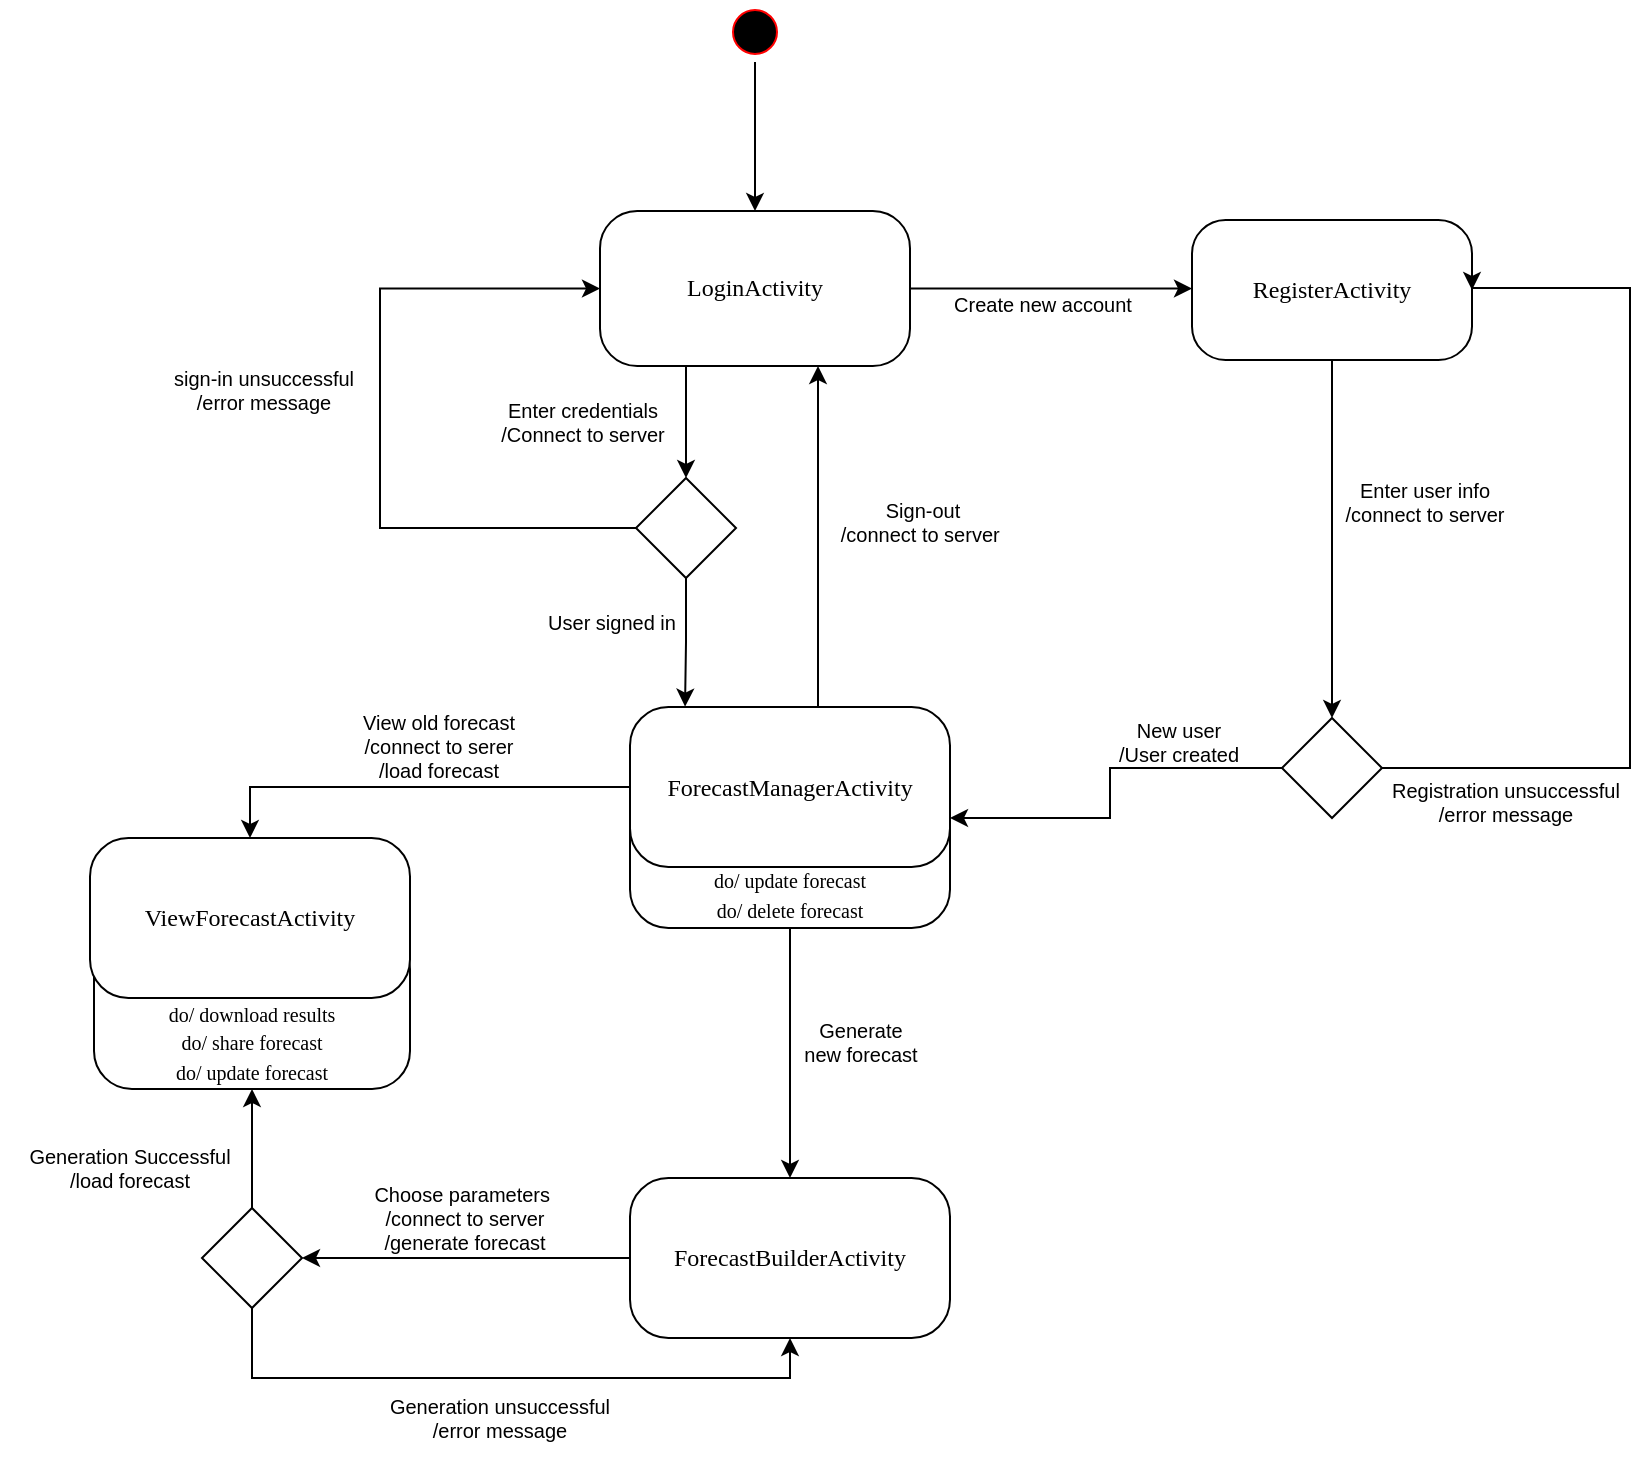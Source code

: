 <mxfile version="14.4.3" type="device"><diagram name="Page-1" id="58cdce13-f638-feb5-8d6f-7d28b1aa9fa0"><mxGraphModel dx="1422" dy="791" grid="1" gridSize="10" guides="1" tooltips="1" connect="1" arrows="1" fold="1" page="1" pageScale="1" pageWidth="1100" pageHeight="850" background="#ffffff" math="0" shadow="0"><root><mxCell id="0"/><mxCell id="1" parent="0"/><mxCell id="T7fV5mucEzHCdV8wGErT-19" style="edgeStyle=orthogonalEdgeStyle;rounded=0;orthogonalLoop=1;jettySize=auto;html=1;" edge="1" parent="1" source="4D-wiklD7kkTZgOBQLI2-16" target="T7fV5mucEzHCdV8wGErT-16"><mxGeometry relative="1" as="geometry"/></mxCell><mxCell id="4D-wiklD7kkTZgOBQLI2-16" value="ForecastBuilderActivity" style="rounded=1;whiteSpace=wrap;html=1;arcSize=24;shadow=0;comic=0;labelBackgroundColor=none;fontFamily=Verdana;fontSize=12;fontColor=#000000;align=center;aspect=fixed;direction=east;" parent="1" vertex="1"><mxGeometry x="435" y="660" width="160" height="80" as="geometry"/></mxCell><mxCell id="T7fV5mucEzHCdV8wGErT-25" style="edgeStyle=orthogonalEdgeStyle;rounded=0;orthogonalLoop=1;jettySize=auto;html=1;entryX=0.5;entryY=0;entryDx=0;entryDy=0;" edge="1" parent="1" source="382b91b5511bd0f7-1" target="4D-wiklD7kkTZgOBQLI2-3"><mxGeometry relative="1" as="geometry"/></mxCell><mxCell id="382b91b5511bd0f7-1" value="" style="ellipse;html=1;shape=startState;fillColor=#000000;strokeColor=#ff0000;rounded=1;shadow=0;comic=0;labelBackgroundColor=none;fontFamily=Verdana;fontSize=12;fontColor=#000000;align=center;direction=south;" parent="1" vertex="1"><mxGeometry x="482.5" y="72" width="30" height="30" as="geometry"/></mxCell><mxCell id="yANV_cJkJwUQ-5siaTSS-15" value="" style="edgeStyle=orthogonalEdgeStyle;rounded=0;orthogonalLoop=1;jettySize=auto;html=1;" parent="1" source="4D-wiklD7kkTZgOBQLI2-3" target="4D-wiklD7kkTZgOBQLI2-17" edge="1"><mxGeometry relative="1" as="geometry"><Array as="points"><mxPoint x="646" y="216"/><mxPoint x="646" y="215"/></Array></mxGeometry></mxCell><mxCell id="yANV_cJkJwUQ-5siaTSS-27" style="edgeStyle=orthogonalEdgeStyle;rounded=0;orthogonalLoop=1;jettySize=auto;html=1;startArrow=classic;startFill=1;endArrow=none;endFill=0;entryX=0.5;entryY=0;entryDx=0;entryDy=0;" parent="1" source="4D-wiklD7kkTZgOBQLI2-3" edge="1" target="yANV_cJkJwUQ-5siaTSS-8"><mxGeometry relative="1" as="geometry"><mxPoint x="529" y="390" as="targetPoint"/><Array as="points"><mxPoint x="529" y="460"/></Array></mxGeometry></mxCell><mxCell id="T7fV5mucEzHCdV8wGErT-28" style="edgeStyle=orthogonalEdgeStyle;rounded=0;orthogonalLoop=1;jettySize=auto;html=1;entryX=0.5;entryY=0;entryDx=0;entryDy=0;" edge="1" parent="1" source="4D-wiklD7kkTZgOBQLI2-3" target="T7fV5mucEzHCdV8wGErT-24"><mxGeometry relative="1" as="geometry"><Array as="points"><mxPoint x="463" y="270"/><mxPoint x="463" y="270"/></Array></mxGeometry></mxCell><mxCell id="4D-wiklD7kkTZgOBQLI2-3" value="LoginActivity" style="rounded=1;whiteSpace=wrap;html=1;arcSize=24;shadow=0;comic=0;labelBackgroundColor=none;fontFamily=Verdana;fontSize=12;fontColor=#000000;align=center;aspect=fixed;direction=east;" parent="1" vertex="1"><mxGeometry x="420" y="176.5" width="155" height="77.5" as="geometry"/></mxCell><mxCell id="yANV_cJkJwUQ-5siaTSS-40" style="edgeStyle=orthogonalEdgeStyle;rounded=0;orthogonalLoop=1;jettySize=auto;html=1;startArrow=none;startFill=0;endArrow=classic;endFill=1;" parent="1" source="4D-wiklD7kkTZgOBQLI2-17" target="yANV_cJkJwUQ-5siaTSS-39" edge="1"><mxGeometry relative="1" as="geometry"/></mxCell><mxCell id="4D-wiklD7kkTZgOBQLI2-17" value="RegisterActivity" style="rounded=1;whiteSpace=wrap;html=1;arcSize=24;shadow=0;comic=0;labelBackgroundColor=none;fontFamily=Verdana;fontSize=12;fontColor=#000000;align=center;aspect=fixed;direction=east;" parent="1" vertex="1"><mxGeometry x="716" y="181" width="140" height="70" as="geometry"/></mxCell><mxCell id="yANV_cJkJwUQ-5siaTSS-20" style="edgeStyle=orthogonalEdgeStyle;rounded=0;orthogonalLoop=1;jettySize=auto;html=1;exitX=0.5;exitY=1;exitDx=0;exitDy=0;" parent="1" edge="1"><mxGeometry relative="1" as="geometry"><mxPoint x="275" y="370" as="sourcePoint"/><mxPoint x="275" y="370" as="targetPoint"/></mxGeometry></mxCell><mxCell id="yANV_cJkJwUQ-5siaTSS-41" style="edgeStyle=orthogonalEdgeStyle;rounded=0;orthogonalLoop=1;jettySize=auto;html=1;startArrow=none;startFill=0;endArrow=classic;endFill=1;" parent="1" source="yANV_cJkJwUQ-5siaTSS-39" target="yANV_cJkJwUQ-5siaTSS-8" edge="1"><mxGeometry relative="1" as="geometry"><Array as="points"><mxPoint x="675" y="455"/><mxPoint x="675" y="480"/></Array></mxGeometry></mxCell><mxCell id="T7fV5mucEzHCdV8wGErT-1" style="edgeStyle=orthogonalEdgeStyle;rounded=0;orthogonalLoop=1;jettySize=auto;html=1;exitX=1;exitY=0.5;exitDx=0;exitDy=0;entryX=1;entryY=0.5;entryDx=0;entryDy=0;" edge="1" parent="1" source="yANV_cJkJwUQ-5siaTSS-39" target="4D-wiklD7kkTZgOBQLI2-17"><mxGeometry relative="1" as="geometry"><Array as="points"><mxPoint x="935" y="455"/><mxPoint x="935" y="215"/></Array></mxGeometry></mxCell><mxCell id="yANV_cJkJwUQ-5siaTSS-39" value="" style="rhombus;whiteSpace=wrap;html=1;strokeColor=#000000;" parent="1" vertex="1"><mxGeometry x="761" y="430" width="50" height="50" as="geometry"/></mxCell><mxCell id="yANV_cJkJwUQ-5siaTSS-51" value="Create new account" style="text;html=1;strokeColor=none;fillColor=none;align=center;verticalAlign=middle;whiteSpace=wrap;rounded=0;fontSize=10;" parent="1" vertex="1"><mxGeometry x="590" y="203" width="102.5" height="40" as="geometry"/></mxCell><mxCell id="yANV_cJkJwUQ-5siaTSS-54" value="Sign-out&lt;br&gt;/connect to server&amp;nbsp;" style="text;html=1;strokeColor=none;fillColor=none;align=center;verticalAlign=middle;whiteSpace=wrap;rounded=0;fontSize=10;" parent="1" vertex="1"><mxGeometry x="530" y="320.5" width="102.5" height="23" as="geometry"/></mxCell><mxCell id="yANV_cJkJwUQ-5siaTSS-55" value="Enter credentials&lt;br&gt;/Connect to server" style="text;html=1;strokeColor=none;fillColor=none;align=center;verticalAlign=middle;whiteSpace=wrap;rounded=0;fontSize=10;" parent="1" vertex="1"><mxGeometry x="360" y="270" width="102.5" height="23" as="geometry"/></mxCell><mxCell id="yANV_cJkJwUQ-5siaTSS-58" value="Enter user info&lt;br&gt;/connect to server" style="text;html=1;strokeColor=none;fillColor=none;align=center;verticalAlign=middle;whiteSpace=wrap;rounded=0;fontSize=10;" parent="1" vertex="1"><mxGeometry x="781" y="310" width="102.5" height="23" as="geometry"/></mxCell><mxCell id="yANV_cJkJwUQ-5siaTSS-64" value="View old forecast&lt;br&gt;/connect to serer&lt;br&gt;/load forecast" style="text;html=1;strokeColor=none;fillColor=none;align=center;verticalAlign=middle;whiteSpace=wrap;rounded=0;fontSize=10;" parent="1" vertex="1"><mxGeometry x="287.5" y="432" width="102.5" height="23" as="geometry"/></mxCell><mxCell id="yANV_cJkJwUQ-5siaTSS-68" value="Generate &lt;br&gt;new forecast" style="text;html=1;strokeColor=none;fillColor=none;align=center;verticalAlign=middle;whiteSpace=wrap;rounded=0;fontSize=10;" parent="1" vertex="1"><mxGeometry x="498.5" y="580" width="102.5" height="23" as="geometry"/></mxCell><mxCell id="yANV_cJkJwUQ-5siaTSS-72" value="Choose parameters&amp;nbsp;&lt;br&gt;/connect to server&lt;br&gt;/generate forecast" style="text;html=1;strokeColor=none;fillColor=none;align=center;verticalAlign=middle;whiteSpace=wrap;rounded=0;fontSize=10;" parent="1" vertex="1"><mxGeometry x="301" y="660" width="102.5" height="40" as="geometry"/></mxCell><mxCell id="T7fV5mucEzHCdV8wGErT-2" value="New user&lt;br&gt;/User created" style="text;html=1;strokeColor=none;fillColor=none;align=center;verticalAlign=middle;whiteSpace=wrap;rounded=0;fontSize=10;" vertex="1" parent="1"><mxGeometry x="657.75" y="430" width="102.5" height="23" as="geometry"/></mxCell><mxCell id="T7fV5mucEzHCdV8wGErT-3" value="Registration unsuccessful&lt;br&gt;/error message" style="text;html=1;strokeColor=none;fillColor=none;align=center;verticalAlign=middle;whiteSpace=wrap;rounded=0;fontSize=10;" vertex="1" parent="1"><mxGeometry x="811" y="460" width="124" height="23" as="geometry"/></mxCell><mxCell id="T7fV5mucEzHCdV8wGErT-14" style="edgeStyle=orthogonalEdgeStyle;rounded=0;orthogonalLoop=1;jettySize=auto;html=1;entryX=0.5;entryY=0;entryDx=0;entryDy=0;" edge="1" parent="1" source="T7fV5mucEzHCdV8wGErT-5" target="4D-wiklD7kkTZgOBQLI2-16"><mxGeometry relative="1" as="geometry"/></mxCell><mxCell id="T7fV5mucEzHCdV8wGErT-5" value="&lt;font style=&quot;font-size: 10px&quot;&gt;do/ update forecast&lt;br&gt;do/ delete forecast&lt;br&gt;&lt;/font&gt;" style="rounded=1;whiteSpace=wrap;html=1;arcSize=24;shadow=0;comic=0;labelBackgroundColor=none;fontFamily=Verdana;fontSize=12;fontColor=#000000;align=center;aspect=fixed;direction=east;verticalAlign=bottom;" vertex="1" parent="1"><mxGeometry x="435" y="455" width="160" height="80" as="geometry"/></mxCell><mxCell id="T7fV5mucEzHCdV8wGErT-11" style="edgeStyle=orthogonalEdgeStyle;rounded=0;orthogonalLoop=1;jettySize=auto;html=1;entryX=0.5;entryY=0;entryDx=0;entryDy=0;" edge="1" parent="1" source="yANV_cJkJwUQ-5siaTSS-8" target="T7fV5mucEzHCdV8wGErT-7"><mxGeometry relative="1" as="geometry"/></mxCell><mxCell id="yANV_cJkJwUQ-5siaTSS-8" value="ForecastManagerActivity" style="rounded=1;whiteSpace=wrap;html=1;arcSize=24;shadow=0;comic=0;labelBackgroundColor=none;fontFamily=Verdana;fontSize=12;fontColor=#000000;align=center;aspect=fixed;direction=east;" parent="1" vertex="1"><mxGeometry x="435" y="424.5" width="160" height="80" as="geometry"/></mxCell><mxCell id="T7fV5mucEzHCdV8wGErT-8" value="&lt;font style=&quot;font-size: 10px&quot;&gt;do/ download results&lt;br&gt;do/ share forecast&lt;br&gt;do/ update forecast&lt;br&gt;&lt;/font&gt;" style="rounded=1;whiteSpace=wrap;html=1;arcSize=24;shadow=0;comic=0;labelBackgroundColor=none;fontFamily=Verdana;fontSize=12;fontColor=#000000;align=center;aspect=fixed;direction=east;verticalAlign=bottom;" vertex="1" parent="1"><mxGeometry x="167" y="536.5" width="158" height="79" as="geometry"/></mxCell><mxCell id="T7fV5mucEzHCdV8wGErT-7" value="ViewForecastActivity" style="rounded=1;whiteSpace=wrap;html=1;arcSize=24;shadow=0;comic=0;labelBackgroundColor=none;fontFamily=Verdana;fontSize=12;fontColor=#000000;align=center;aspect=fixed;direction=east;" vertex="1" parent="1"><mxGeometry x="165" y="490" width="160" height="80" as="geometry"/></mxCell><mxCell id="T7fV5mucEzHCdV8wGErT-18" style="edgeStyle=orthogonalEdgeStyle;rounded=0;orthogonalLoop=1;jettySize=auto;html=1;entryX=0.5;entryY=1;entryDx=0;entryDy=0;" edge="1" parent="1" source="T7fV5mucEzHCdV8wGErT-16" target="T7fV5mucEzHCdV8wGErT-8"><mxGeometry relative="1" as="geometry"/></mxCell><mxCell id="T7fV5mucEzHCdV8wGErT-20" style="edgeStyle=orthogonalEdgeStyle;rounded=0;orthogonalLoop=1;jettySize=auto;html=1;entryX=0.5;entryY=1;entryDx=0;entryDy=0;" edge="1" parent="1" source="T7fV5mucEzHCdV8wGErT-16" target="4D-wiklD7kkTZgOBQLI2-16"><mxGeometry relative="1" as="geometry"><Array as="points"><mxPoint x="246" y="760"/><mxPoint x="515" y="760"/></Array></mxGeometry></mxCell><mxCell id="T7fV5mucEzHCdV8wGErT-16" value="" style="rhombus;whiteSpace=wrap;html=1;strokeColor=#000000;" vertex="1" parent="1"><mxGeometry x="221" y="675" width="50" height="50" as="geometry"/></mxCell><mxCell id="T7fV5mucEzHCdV8wGErT-21" value="Generation Successful&lt;br&gt;/load forecast" style="text;html=1;strokeColor=none;fillColor=none;align=center;verticalAlign=middle;whiteSpace=wrap;rounded=0;fontSize=10;" vertex="1" parent="1"><mxGeometry x="120" y="635" width="130" height="40" as="geometry"/></mxCell><mxCell id="T7fV5mucEzHCdV8wGErT-22" value="Generation unsuccessful&lt;br&gt;/error message" style="text;html=1;strokeColor=none;fillColor=none;align=center;verticalAlign=middle;whiteSpace=wrap;rounded=0;fontSize=10;" vertex="1" parent="1"><mxGeometry x="305" y="760" width="130" height="40" as="geometry"/></mxCell><mxCell id="T7fV5mucEzHCdV8wGErT-27" style="edgeStyle=orthogonalEdgeStyle;rounded=0;orthogonalLoop=1;jettySize=auto;html=1;entryX=0.172;entryY=-0.002;entryDx=0;entryDy=0;entryPerimeter=0;" edge="1" parent="1" source="T7fV5mucEzHCdV8wGErT-24" target="yANV_cJkJwUQ-5siaTSS-8"><mxGeometry relative="1" as="geometry"><Array as="points"><mxPoint x="463" y="392"/><mxPoint x="463" y="392"/></Array></mxGeometry></mxCell><mxCell id="T7fV5mucEzHCdV8wGErT-30" style="edgeStyle=orthogonalEdgeStyle;rounded=0;orthogonalLoop=1;jettySize=auto;html=1;entryX=0;entryY=0.5;entryDx=0;entryDy=0;" edge="1" parent="1" source="T7fV5mucEzHCdV8wGErT-24" target="4D-wiklD7kkTZgOBQLI2-3"><mxGeometry relative="1" as="geometry"><Array as="points"><mxPoint x="463" y="335"/><mxPoint x="310" y="335"/><mxPoint x="310" y="215"/></Array></mxGeometry></mxCell><mxCell id="T7fV5mucEzHCdV8wGErT-24" value="" style="rhombus;whiteSpace=wrap;html=1;strokeColor=#000000;" vertex="1" parent="1"><mxGeometry x="438" y="310" width="50" height="50" as="geometry"/></mxCell><mxCell id="T7fV5mucEzHCdV8wGErT-31" value="sign-in unsuccessful&lt;br&gt;/error message" style="text;html=1;strokeColor=none;fillColor=none;align=center;verticalAlign=middle;whiteSpace=wrap;rounded=0;fontSize=10;" vertex="1" parent="1"><mxGeometry x="190" y="254" width="124" height="23" as="geometry"/></mxCell><mxCell id="T7fV5mucEzHCdV8wGErT-32" value="User signed in" style="text;html=1;strokeColor=none;fillColor=none;align=center;verticalAlign=middle;whiteSpace=wrap;rounded=0;fontSize=10;" vertex="1" parent="1"><mxGeometry x="364" y="370" width="124" height="23" as="geometry"/></mxCell></root></mxGraphModel></diagram></mxfile>